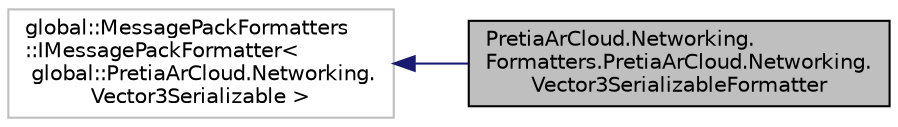 digraph "PretiaArCloud.Networking.Formatters.PretiaArCloud.Networking.Vector3SerializableFormatter"
{
 // LATEX_PDF_SIZE
  edge [fontname="Helvetica",fontsize="10",labelfontname="Helvetica",labelfontsize="10"];
  node [fontname="Helvetica",fontsize="10",shape=record];
  rankdir="LR";
  Node1 [label="PretiaArCloud.Networking.\lFormatters.PretiaArCloud.Networking.\lVector3SerializableFormatter",height=0.2,width=0.4,color="black", fillcolor="grey75", style="filled", fontcolor="black",tooltip=" "];
  Node2 -> Node1 [dir="back",color="midnightblue",fontsize="10",style="solid",fontname="Helvetica"];
  Node2 [label="global::MessagePackFormatters\l::IMessagePackFormatter\<\l global::PretiaArCloud.Networking.\lVector3Serializable \>",height=0.2,width=0.4,color="grey75", fillcolor="white", style="filled",tooltip=" "];
}
